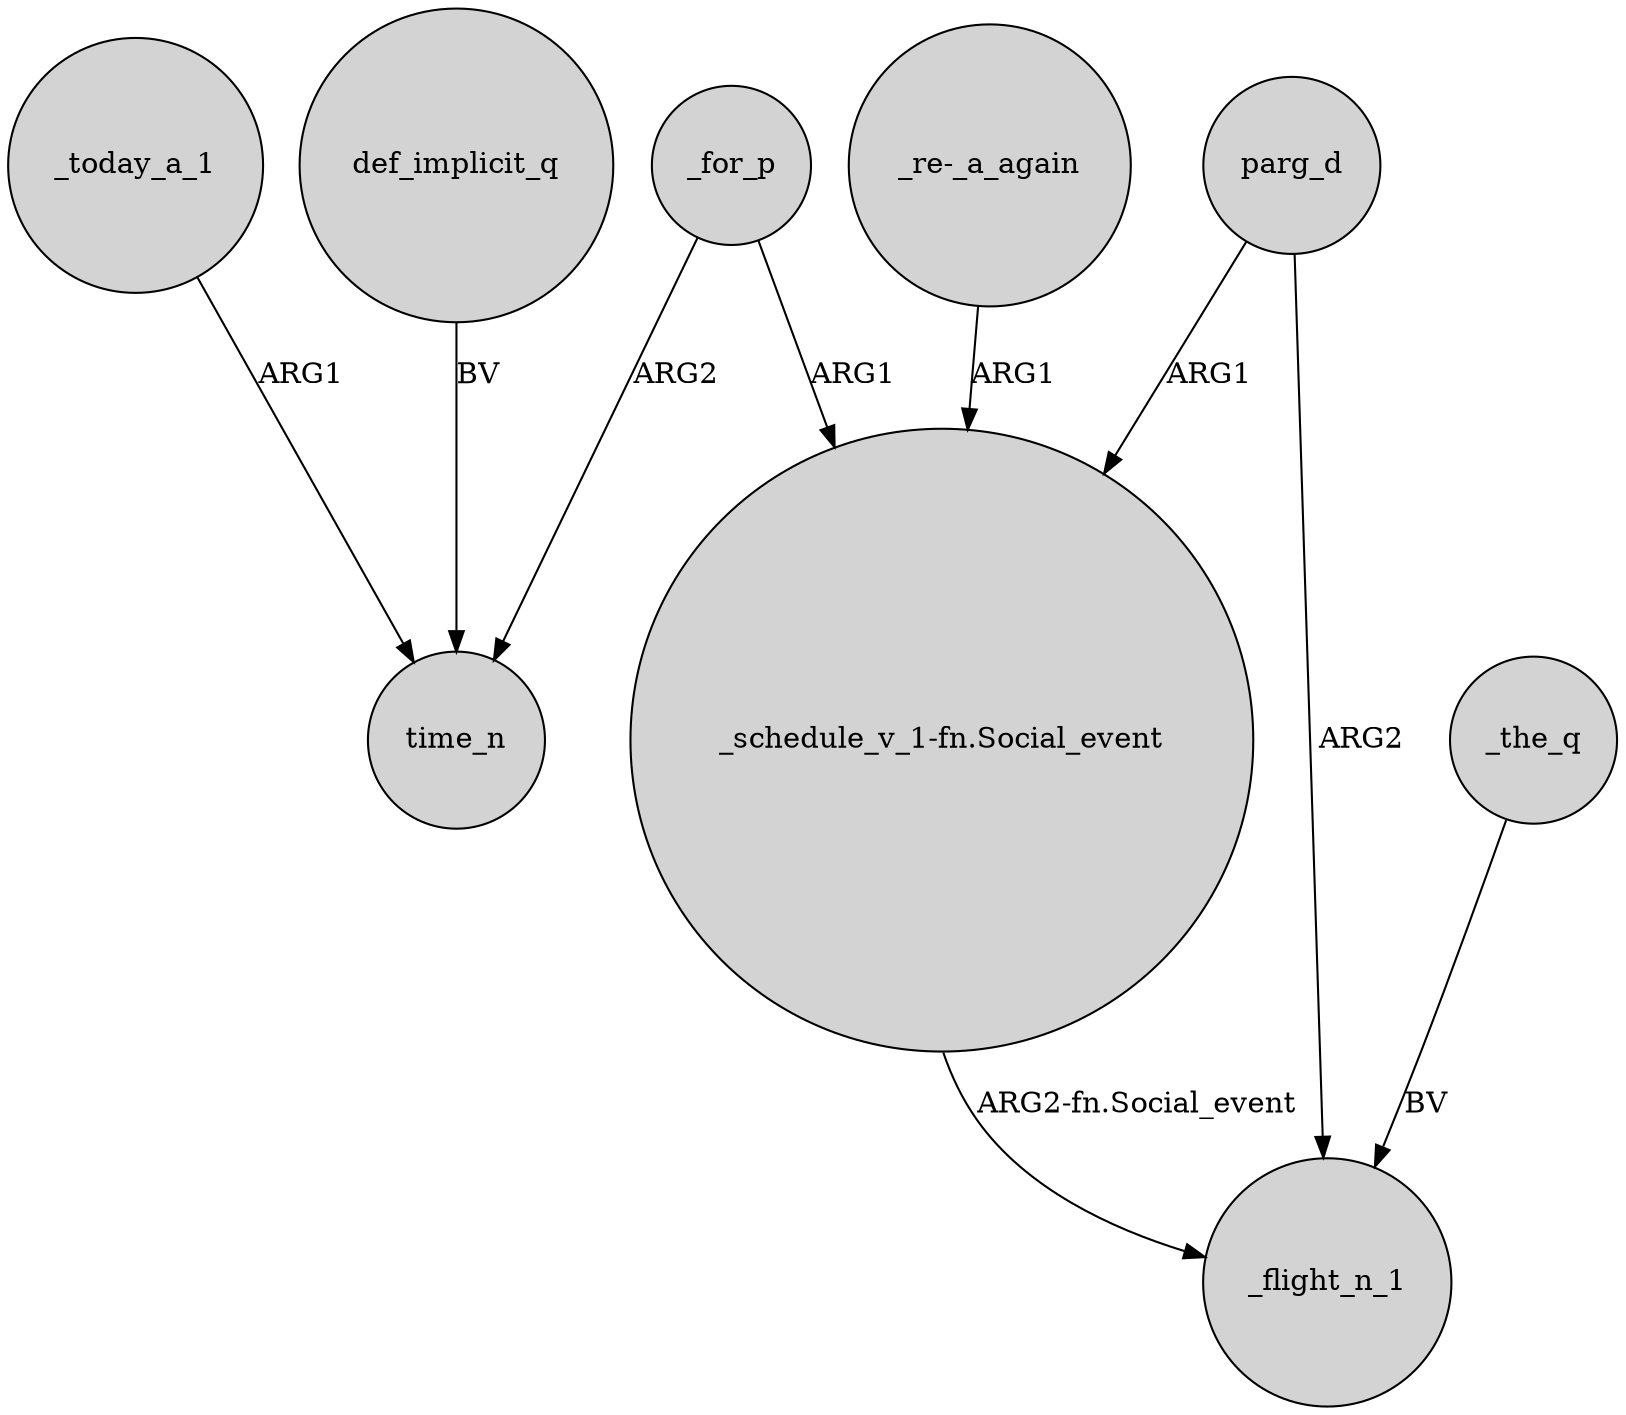 digraph {
	node [shape=circle style=filled]
	_today_a_1 -> time_n [label=ARG1]
	parg_d -> "_schedule_v_1-fn.Social_event" [label=ARG1]
	_the_q -> _flight_n_1 [label=BV]
	"_schedule_v_1-fn.Social_event" -> _flight_n_1 [label="ARG2-fn.Social_event"]
	_for_p -> "_schedule_v_1-fn.Social_event" [label=ARG1]
	_for_p -> time_n [label=ARG2]
	"_re-_a_again" -> "_schedule_v_1-fn.Social_event" [label=ARG1]
	parg_d -> _flight_n_1 [label=ARG2]
	def_implicit_q -> time_n [label=BV]
}
